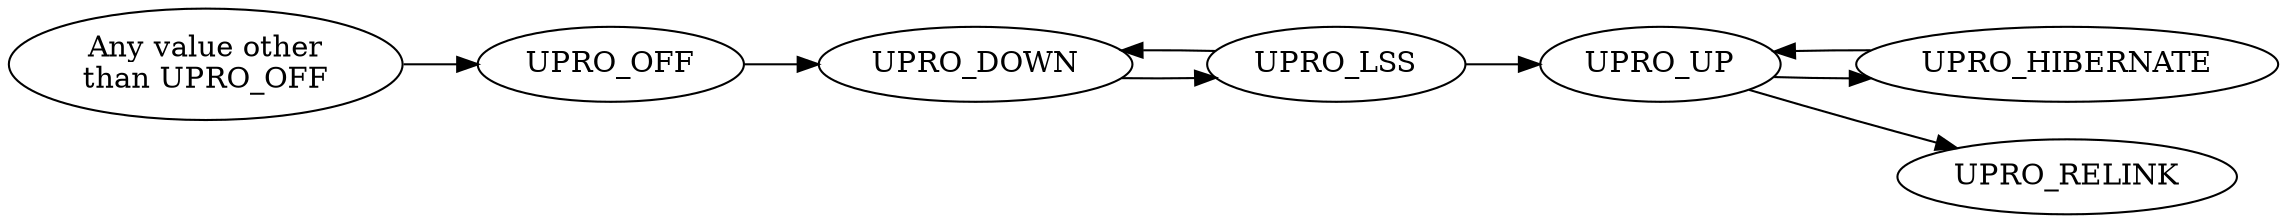 digraph {
    rankdir = LR;

    UPRO_OFF -> UPRO_DOWN;
    UPRO_DOWN -> UPRO_LSS;
    UPRO_LSS -> UPRO_DOWN;
    UPRO_LSS -> UPRO_UP;
    UPRO_UP -> UPRO_HIBERNATE;
    UPRO_HIBERNATE -> UPRO_UP;
    UPRO_UP -> UPRO_RELINK;

    ANY [label="Any value other\nthan UPRO_OFF"];
    ANY -> UPRO_OFF;
}

